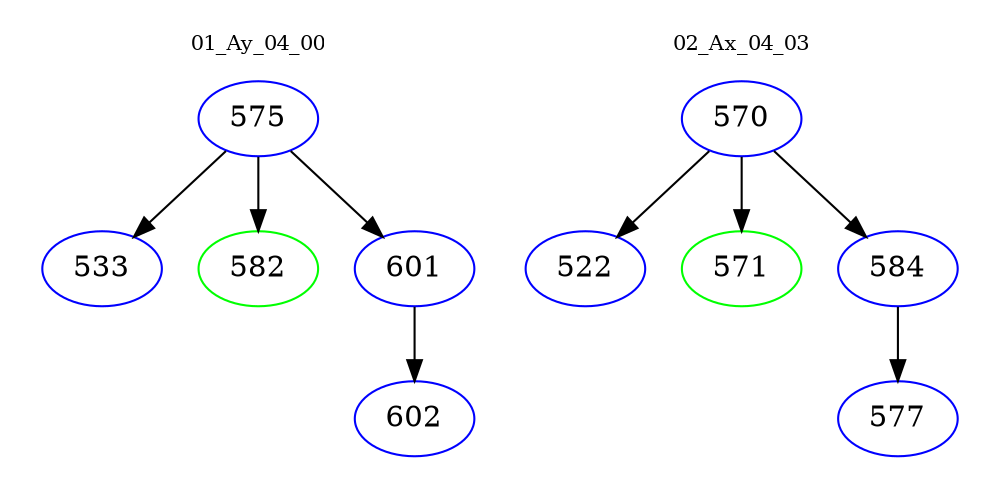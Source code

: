 digraph{
subgraph cluster_0 {
color = white
label = "01_Ay_04_00";
fontsize=10;
T0_575 [label="575", color="blue"]
T0_575 -> T0_533 [color="black"]
T0_533 [label="533", color="blue"]
T0_575 -> T0_582 [color="black"]
T0_582 [label="582", color="green"]
T0_575 -> T0_601 [color="black"]
T0_601 [label="601", color="blue"]
T0_601 -> T0_602 [color="black"]
T0_602 [label="602", color="blue"]
}
subgraph cluster_1 {
color = white
label = "02_Ax_04_03";
fontsize=10;
T1_570 [label="570", color="blue"]
T1_570 -> T1_522 [color="black"]
T1_522 [label="522", color="blue"]
T1_570 -> T1_571 [color="black"]
T1_571 [label="571", color="green"]
T1_570 -> T1_584 [color="black"]
T1_584 [label="584", color="blue"]
T1_584 -> T1_577 [color="black"]
T1_577 [label="577", color="blue"]
}
}
